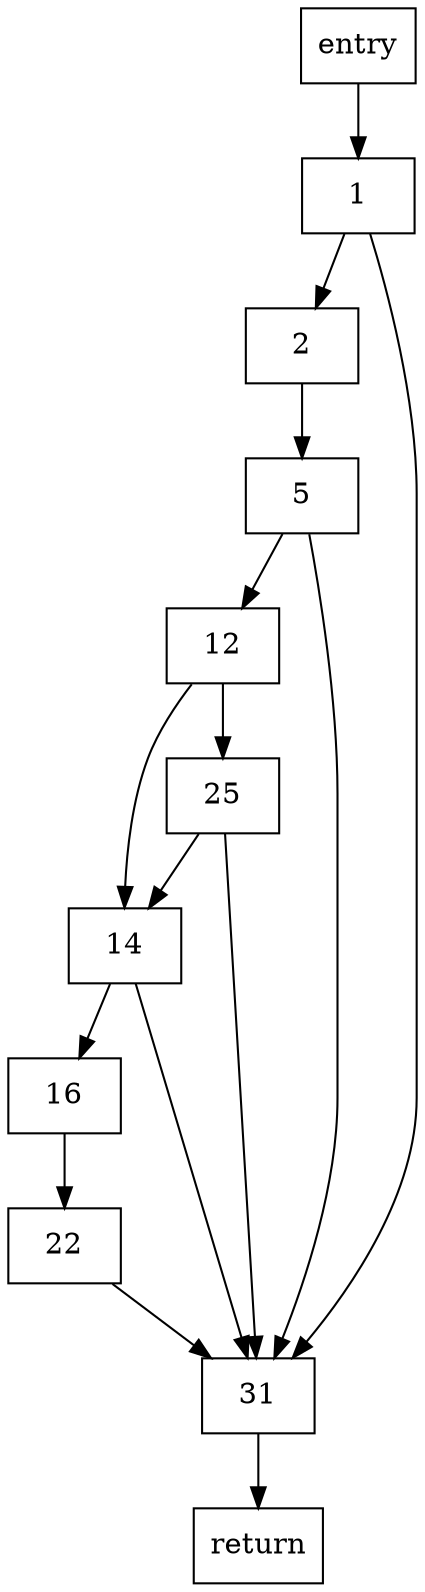 digraph "CFG" {
  node [shape=box];
  "entry" -> "1";
  "1" -> "2";
  "2" -> "5";
  "5" -> "12";
  "12" -> "14";
  "14" -> "16";
  "16" -> "22";
  "22" -> "31";
  "14" -> "31";
  "12" -> "25";
  "25" -> "14";
  "25" -> "31";
  "5" -> "31";
  "1" -> "31";
 "31" -> "return";
}